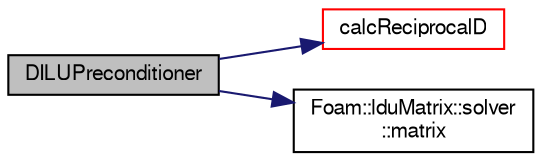 digraph "DILUPreconditioner"
{
  bgcolor="transparent";
  edge [fontname="FreeSans",fontsize="10",labelfontname="FreeSans",labelfontsize="10"];
  node [fontname="FreeSans",fontsize="10",shape=record];
  rankdir="LR";
  Node0 [label="DILUPreconditioner",height=0.2,width=0.4,color="black", fillcolor="grey75", style="filled", fontcolor="black"];
  Node0 -> Node1 [color="midnightblue",fontsize="10",style="solid",fontname="FreeSans"];
  Node1 [label="calcReciprocalD",height=0.2,width=0.4,color="red",URL="$a26906.html#a0e2f579bbf250828b4e3f250dbadf455",tooltip="Calculate the reciprocal of the preconditioned diagonal. "];
  Node0 -> Node12 [color="midnightblue",fontsize="10",style="solid",fontname="FreeSans"];
  Node12 [label="Foam::lduMatrix::solver\l::matrix",height=0.2,width=0.4,color="black",URL="$a26886.html#abb7f125b9f73fe2e2ef8b73f4441963b"];
}
